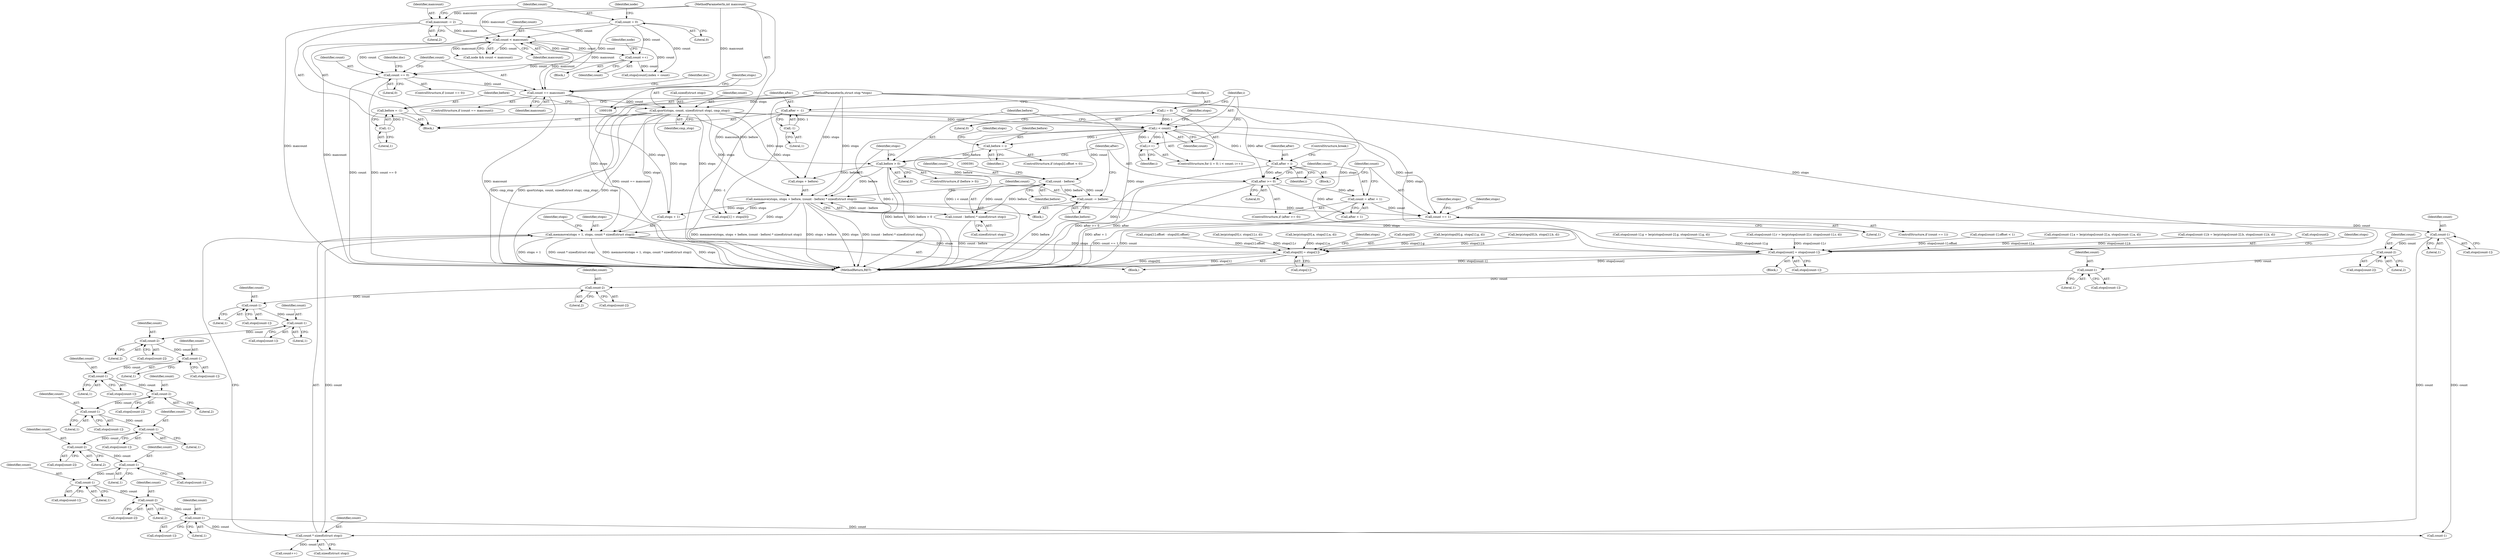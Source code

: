 digraph "0_ghostscript_60dabde18d7fe12b19da8b509bdfee9cc886aafc_2@API" {
"1000694" [label="(Call,memmove(stops + 1, stops, count * sizeof(struct stop)))"];
"1000328" [label="(Call,qsort(stops, count, sizeof(struct stop), cmp_stop))"];
"1000113" [label="(MethodParameterIn,struct stop *stops)"];
"1000320" [label="(Call,count == maxcount)"];
"1000238" [label="(Call,count == 0)"];
"1000126" [label="(Call,count = 0)"];
"1000132" [label="(Call,count < maxcount)"];
"1000231" [label="(Call,count ++)"];
"1000123" [label="(Call,maxcount -= 2)"];
"1000114" [label="(MethodParameterIn,int maxcount)"];
"1000381" [label="(Call,memmove(stops, stops + before, (count - before) * sizeof(struct stop)))"];
"1000377" [label="(Call,before > 0)"];
"1000360" [label="(Call,before = i)"];
"1000346" [label="(Call,i < count)"];
"1000343" [label="(Call,i = 0)"];
"1000349" [label="(Call,i++)"];
"1000334" [label="(Call,before = -1)"];
"1000336" [label="(Call,-1)"];
"1000386" [label="(Call,(count - before) * sizeof(struct stop))"];
"1000387" [label="(Call,count - before)"];
"1000699" [label="(Call,count * sizeof(struct stop))"];
"1000680" [label="(Call,count-1)"];
"1000673" [label="(Call,count-2)"];
"1000665" [label="(Call,count-1)"];
"1000656" [label="(Call,count-1)"];
"1000649" [label="(Call,count-2)"];
"1000641" [label="(Call,count-1)"];
"1000632" [label="(Call,count-1)"];
"1000625" [label="(Call,count-2)"];
"1000617" [label="(Call,count-1)"];
"1000608" [label="(Call,count-1)"];
"1000601" [label="(Call,count-2)"];
"1000593" [label="(Call,count-1)"];
"1000584" [label="(Call,count-1)"];
"1000576" [label="(Call,count-2)"];
"1000569" [label="(Call,count-1)"];
"1000561" [label="(Call,count-2)"];
"1000546" [label="(Call,count-1)"];
"1000405" [label="(Call,count == 1)"];
"1000399" [label="(Call,count = after + 1)"];
"1000396" [label="(Call,after >= 0)"];
"1000338" [label="(Call,after = -1)"];
"1000340" [label="(Call,-1)"];
"1000372" [label="(Call,after = i)"];
"1000392" [label="(Call,count -= before)"];
"1000703" [label="(Call,stops[0] = stops[1])"];
"1000730" [label="(Call,stops[count] = stops[count-1])"];
"1000717" [label="(Call,count++)"];
"1000128" [label="(Literal,0)"];
"1000349" [label="(Call,i++)"];
"1000362" [label="(Identifier,i)"];
"1000232" [label="(Identifier,count)"];
"1000681" [label="(Identifier,count)"];
"1000610" [label="(Literal,1)"];
"1000618" [label="(Identifier,count)"];
"1000386" [label="(Call,(count - before) * sizeof(struct stop))"];
"1000381" [label="(Call,memmove(stops, stops + before, (count - before) * sizeof(struct stop)))"];
"1000373" [label="(Identifier,after)"];
"1000380" [label="(Block,)"];
"1000661" [label="(Call,stops[count-1].a = lerp(stops[count-2].a, stops[count-1].a, d))"];
"1000671" [label="(Call,stops[count-2])"];
"1000729" [label="(Block,)"];
"1000695" [label="(Call,stops + 1)"];
"1000609" [label="(Identifier,count)"];
"1000390" [label="(Call,sizeof(struct stop))"];
"1000346" [label="(Call,i < count)"];
"1000591" [label="(Call,stops[count-1])"];
"1000548" [label="(Literal,1)"];
"1000404" [label="(ControlStructure,if (count == 1))"];
"1000124" [label="(Identifier,maxcount)"];
"1000511" [label="(Call,lerp(stops[0].b, stops[1].b, d))"];
"1000608" [label="(Call,count-1)"];
"1000240" [label="(Literal,0)"];
"1000724" [label="(Call,count-1)"];
"1000678" [label="(Call,stops[count-1])"];
"1000344" [label="(Identifier,i)"];
"1000634" [label="(Literal,1)"];
"1000578" [label="(Literal,2)"];
"1000115" [label="(Block,)"];
"1000585" [label="(Identifier,count)"];
"1000571" [label="(Literal,1)"];
"1000132" [label="(Call,count < maxcount)"];
"1000114" [label="(MethodParameterIn,int maxcount)"];
"1000647" [label="(Call,stops[count-2])"];
"1000639" [label="(Call,stops[count-1])"];
"1000234" [label="(Identifier,node)"];
"1000356" [label="(Identifier,stops)"];
"1000395" [label="(ControlStructure,if (after >= 0))"];
"1000328" [label="(Call,qsort(stops, count, sizeof(struct stop), cmp_stop))"];
"1000675" [label="(Literal,2)"];
"1000379" [label="(Literal,0)"];
"1000352" [label="(ControlStructure,if (stops[i].offset < 0))"];
"1000123" [label="(Call,maxcount -= 2)"];
"1000325" [label="(Identifier,doc)"];
"1000126" [label="(Call,count = 0)"];
"1000734" [label="(Call,stops[count-1])"];
"1000637" [label="(Call,stops[count-1].b = lerp(stops[count-2].b, stops[count-1].b, d))"];
"1000321" [label="(Identifier,count)"];
"1000319" [label="(ControlStructure,if (count == maxcount))"];
"1000649" [label="(Call,count-2)"];
"1000617" [label="(Call,count-1)"];
"1000595" [label="(Literal,1)"];
"1000401" [label="(Call,after + 1)"];
"1000593" [label="(Call,count-1)"];
"1000334" [label="(Call,before = -1)"];
"1000335" [label="(Identifier,before)"];
"1000700" [label="(Identifier,count)"];
"1000367" [label="(Identifier,stops)"];
"1000603" [label="(Literal,2)"];
"1000331" [label="(Call,sizeof(struct stop))"];
"1000398" [label="(Literal,0)"];
"1000371" [label="(Block,)"];
"1000340" [label="(Call,-1)"];
"1000546" [label="(Call,count-1)"];
"1000626" [label="(Identifier,count)"];
"1000406" [label="(Identifier,count)"];
"1000650" [label="(Identifier,count)"];
"1000375" [label="(ControlStructure,break;)"];
"1000341" [label="(Literal,1)"];
"1000707" [label="(Call,stops[1])"];
"1000544" [label="(Call,stops[count-1])"];
"1000168" [label="(Call,stops[count].index = count)"];
"1000451" [label="(Call,stops[1].offset - stops[0].offset)"];
"1000407" [label="(Literal,1)"];
"1000244" [label="(Identifier,doc)"];
"1000400" [label="(Identifier,count)"];
"1000619" [label="(Literal,1)"];
"1000383" [label="(Call,stops + before)"];
"1000642" [label="(Identifier,count)"];
"1000343" [label="(Call,i = 0)"];
"1000547" [label="(Identifier,count)"];
"1000682" [label="(Literal,1)"];
"1000231" [label="(Call,count ++)"];
"1000361" [label="(Identifier,before)"];
"1000731" [label="(Call,stops[count])"];
"1000703" [label="(Call,stops[0] = stops[1])"];
"1000405" [label="(Call,count == 1)"];
"1000378" [label="(Identifier,before)"];
"1000436" [label="(Identifier,stops)"];
"1000348" [label="(Identifier,count)"];
"1000658" [label="(Literal,1)"];
"1000387" [label="(Call,count - before)"];
"1000330" [label="(Identifier,count)"];
"1000586" [label="(Literal,1)"];
"1000345" [label="(Literal,0)"];
"1000475" [label="(Call,lerp(stops[0].r, stops[1].r, d))"];
"1000730" [label="(Call,stops[count] = stops[count-1])"];
"1000602" [label="(Identifier,count)"];
"1000130" [label="(Call,node && count < maxcount)"];
"1000360" [label="(Call,before = i)"];
"1000372" [label="(Call,after = i)"];
"1000666" [label="(Identifier,count)"];
"1000529" [label="(Call,lerp(stops[0].a, stops[1].a, d))"];
"1000742" [label="(Identifier,stops)"];
"1000574" [label="(Call,stops[count-2])"];
"1000337" [label="(Literal,1)"];
"1000320" [label="(Call,count == maxcount)"];
"1000409" [label="(Call,stops[1] = stops[0])"];
"1000393" [label="(Identifier,count)"];
"1000376" [label="(ControlStructure,if (before > 0))"];
"1000656" [label="(Call,count-1)"];
"1000133" [label="(Identifier,count)"];
"1000131" [label="(Identifier,node)"];
"1000567" [label="(Call,stops[count-1])"];
"1000127" [label="(Identifier,count)"];
"1000699" [label="(Call,count * sizeof(struct stop))"];
"1000613" [label="(Call,stops[count-1].g = lerp(stops[count-2].g, stops[count-1].g, d))"];
"1000623" [label="(Call,stops[count-2])"];
"1000563" [label="(Literal,2)"];
"1000713" [label="(Identifier,stops)"];
"1000347" [label="(Identifier,i)"];
"1000329" [label="(Identifier,stops)"];
"1000665" [label="(Call,count-1)"];
"1000338" [label="(Call,after = -1)"];
"1000134" [label="(Identifier,maxcount)"];
"1000704" [label="(Call,stops[0])"];
"1000657" [label="(Identifier,count)"];
"1000705" [label="(Identifier,stops)"];
"1000336" [label="(Call,-1)"];
"1000663" [label="(Call,stops[count-1])"];
"1000601" [label="(Call,count-2)"];
"1000394" [label="(Identifier,before)"];
"1000389" [label="(Identifier,before)"];
"1000680" [label="(Call,count-1)"];
"1000342" [label="(ControlStructure,for (i = 0; i < count; i++))"];
"1000582" [label="(Call,stops[count-1])"];
"1000392" [label="(Call,count -= before)"];
"1000569" [label="(Call,count-1)"];
"1000667" [label="(Literal,1)"];
"1000674" [label="(Identifier,count)"];
"1000388" [label="(Identifier,count)"];
"1000382" [label="(Identifier,stops)"];
"1000750" [label="(MethodReturn,RET)"];
"1000559" [label="(Call,stops[count-2])"];
"1000562" [label="(Identifier,count)"];
"1000374" [label="(Identifier,i)"];
"1000693" [label="(Block,)"];
"1000633" [label="(Identifier,count)"];
"1000570" [label="(Identifier,count)"];
"1000411" [label="(Identifier,stops)"];
"1000643" [label="(Literal,1)"];
"1000577" [label="(Identifier,count)"];
"1000576" [label="(Call,count-2)"];
"1000584" [label="(Call,count-1)"];
"1000627" [label="(Literal,2)"];
"1000694" [label="(Call,memmove(stops + 1, stops, count * sizeof(struct stop)))"];
"1000701" [label="(Call,sizeof(struct stop))"];
"1000698" [label="(Identifier,stops)"];
"1000113" [label="(MethodParameterIn,struct stop *stops)"];
"1000589" [label="(Call,stops[count-1].r = lerp(stops[count-2].r, stops[count-1].r, d))"];
"1000561" [label="(Call,count-2)"];
"1000237" [label="(ControlStructure,if (count == 0))"];
"1000396" [label="(Call,after >= 0)"];
"1000632" [label="(Call,count-1)"];
"1000159" [label="(Block,)"];
"1000125" [label="(Literal,2)"];
"1000377" [label="(Call,before > 0)"];
"1000630" [label="(Call,stops[count-1])"];
"1000322" [label="(Identifier,maxcount)"];
"1000397" [label="(Identifier,after)"];
"1000350" [label="(Identifier,i)"];
"1000493" [label="(Call,lerp(stops[0].g, stops[1].g, d))"];
"1000238" [label="(Call,count == 0)"];
"1000399" [label="(Call,count = after + 1)"];
"1000654" [label="(Call,stops[count-1])"];
"1000625" [label="(Call,count-2)"];
"1000599" [label="(Call,stops[count-2])"];
"1000333" [label="(Identifier,cmp_stop)"];
"1000651" [label="(Literal,2)"];
"1000673" [label="(Call,count-2)"];
"1000339" [label="(Identifier,after)"];
"1000606" [label="(Call,stops[count-1])"];
"1000615" [label="(Call,stops[count-1])"];
"1000239" [label="(Identifier,count)"];
"1000641" [label="(Call,count-1)"];
"1000720" [label="(Call,stops[count-1].offset < 1)"];
"1000594" [label="(Identifier,count)"];
"1000694" -> "1000693"  [label="AST: "];
"1000694" -> "1000699"  [label="CFG: "];
"1000695" -> "1000694"  [label="AST: "];
"1000698" -> "1000694"  [label="AST: "];
"1000699" -> "1000694"  [label="AST: "];
"1000705" -> "1000694"  [label="CFG: "];
"1000694" -> "1000750"  [label="DDG: stops + 1"];
"1000694" -> "1000750"  [label="DDG: count * sizeof(struct stop)"];
"1000694" -> "1000750"  [label="DDG: memmove(stops + 1, stops, count * sizeof(struct stop))"];
"1000694" -> "1000750"  [label="DDG: stops"];
"1000328" -> "1000694"  [label="DDG: stops"];
"1000381" -> "1000694"  [label="DDG: stops"];
"1000113" -> "1000694"  [label="DDG: stops"];
"1000699" -> "1000694"  [label="DDG: count"];
"1000694" -> "1000703"  [label="DDG: stops"];
"1000694" -> "1000730"  [label="DDG: stops"];
"1000328" -> "1000115"  [label="AST: "];
"1000328" -> "1000333"  [label="CFG: "];
"1000329" -> "1000328"  [label="AST: "];
"1000330" -> "1000328"  [label="AST: "];
"1000331" -> "1000328"  [label="AST: "];
"1000333" -> "1000328"  [label="AST: "];
"1000335" -> "1000328"  [label="CFG: "];
"1000328" -> "1000750"  [label="DDG: cmp_stop"];
"1000328" -> "1000750"  [label="DDG: qsort(stops, count, sizeof(struct stop), cmp_stop)"];
"1000328" -> "1000750"  [label="DDG: stops"];
"1000113" -> "1000328"  [label="DDG: stops"];
"1000320" -> "1000328"  [label="DDG: count"];
"1000328" -> "1000346"  [label="DDG: count"];
"1000328" -> "1000381"  [label="DDG: stops"];
"1000328" -> "1000383"  [label="DDG: stops"];
"1000328" -> "1000409"  [label="DDG: stops"];
"1000328" -> "1000695"  [label="DDG: stops"];
"1000328" -> "1000730"  [label="DDG: stops"];
"1000113" -> "1000109"  [label="AST: "];
"1000113" -> "1000750"  [label="DDG: stops"];
"1000113" -> "1000381"  [label="DDG: stops"];
"1000113" -> "1000383"  [label="DDG: stops"];
"1000113" -> "1000409"  [label="DDG: stops"];
"1000113" -> "1000695"  [label="DDG: stops"];
"1000113" -> "1000703"  [label="DDG: stops"];
"1000113" -> "1000730"  [label="DDG: stops"];
"1000320" -> "1000319"  [label="AST: "];
"1000320" -> "1000322"  [label="CFG: "];
"1000321" -> "1000320"  [label="AST: "];
"1000322" -> "1000320"  [label="AST: "];
"1000325" -> "1000320"  [label="CFG: "];
"1000329" -> "1000320"  [label="CFG: "];
"1000320" -> "1000750"  [label="DDG: maxcount"];
"1000320" -> "1000750"  [label="DDG: count == maxcount"];
"1000238" -> "1000320"  [label="DDG: count"];
"1000132" -> "1000320"  [label="DDG: maxcount"];
"1000123" -> "1000320"  [label="DDG: maxcount"];
"1000114" -> "1000320"  [label="DDG: maxcount"];
"1000238" -> "1000237"  [label="AST: "];
"1000238" -> "1000240"  [label="CFG: "];
"1000239" -> "1000238"  [label="AST: "];
"1000240" -> "1000238"  [label="AST: "];
"1000244" -> "1000238"  [label="CFG: "];
"1000321" -> "1000238"  [label="CFG: "];
"1000238" -> "1000750"  [label="DDG: count"];
"1000238" -> "1000750"  [label="DDG: count == 0"];
"1000126" -> "1000238"  [label="DDG: count"];
"1000132" -> "1000238"  [label="DDG: count"];
"1000231" -> "1000238"  [label="DDG: count"];
"1000126" -> "1000115"  [label="AST: "];
"1000126" -> "1000128"  [label="CFG: "];
"1000127" -> "1000126"  [label="AST: "];
"1000128" -> "1000126"  [label="AST: "];
"1000131" -> "1000126"  [label="CFG: "];
"1000126" -> "1000132"  [label="DDG: count"];
"1000126" -> "1000168"  [label="DDG: count"];
"1000126" -> "1000231"  [label="DDG: count"];
"1000132" -> "1000130"  [label="AST: "];
"1000132" -> "1000134"  [label="CFG: "];
"1000133" -> "1000132"  [label="AST: "];
"1000134" -> "1000132"  [label="AST: "];
"1000130" -> "1000132"  [label="CFG: "];
"1000132" -> "1000750"  [label="DDG: maxcount"];
"1000132" -> "1000130"  [label="DDG: count"];
"1000132" -> "1000130"  [label="DDG: maxcount"];
"1000231" -> "1000132"  [label="DDG: count"];
"1000123" -> "1000132"  [label="DDG: maxcount"];
"1000114" -> "1000132"  [label="DDG: maxcount"];
"1000132" -> "1000168"  [label="DDG: count"];
"1000132" -> "1000231"  [label="DDG: count"];
"1000231" -> "1000159"  [label="AST: "];
"1000231" -> "1000232"  [label="CFG: "];
"1000232" -> "1000231"  [label="AST: "];
"1000234" -> "1000231"  [label="CFG: "];
"1000231" -> "1000168"  [label="DDG: count"];
"1000123" -> "1000115"  [label="AST: "];
"1000123" -> "1000125"  [label="CFG: "];
"1000124" -> "1000123"  [label="AST: "];
"1000125" -> "1000123"  [label="AST: "];
"1000127" -> "1000123"  [label="CFG: "];
"1000123" -> "1000750"  [label="DDG: maxcount"];
"1000114" -> "1000123"  [label="DDG: maxcount"];
"1000114" -> "1000109"  [label="AST: "];
"1000114" -> "1000750"  [label="DDG: maxcount"];
"1000381" -> "1000380"  [label="AST: "];
"1000381" -> "1000386"  [label="CFG: "];
"1000382" -> "1000381"  [label="AST: "];
"1000383" -> "1000381"  [label="AST: "];
"1000386" -> "1000381"  [label="AST: "];
"1000393" -> "1000381"  [label="CFG: "];
"1000381" -> "1000750"  [label="DDG: stops + before"];
"1000381" -> "1000750"  [label="DDG: stops"];
"1000381" -> "1000750"  [label="DDG: (count - before) * sizeof(struct stop)"];
"1000381" -> "1000750"  [label="DDG: memmove(stops, stops + before, (count - before) * sizeof(struct stop))"];
"1000377" -> "1000381"  [label="DDG: before"];
"1000386" -> "1000381"  [label="DDG: count - before"];
"1000381" -> "1000409"  [label="DDG: stops"];
"1000381" -> "1000695"  [label="DDG: stops"];
"1000381" -> "1000730"  [label="DDG: stops"];
"1000377" -> "1000376"  [label="AST: "];
"1000377" -> "1000379"  [label="CFG: "];
"1000378" -> "1000377"  [label="AST: "];
"1000379" -> "1000377"  [label="AST: "];
"1000382" -> "1000377"  [label="CFG: "];
"1000397" -> "1000377"  [label="CFG: "];
"1000377" -> "1000750"  [label="DDG: before > 0"];
"1000377" -> "1000750"  [label="DDG: before"];
"1000360" -> "1000377"  [label="DDG: before"];
"1000334" -> "1000377"  [label="DDG: before"];
"1000377" -> "1000383"  [label="DDG: before"];
"1000377" -> "1000387"  [label="DDG: before"];
"1000360" -> "1000352"  [label="AST: "];
"1000360" -> "1000362"  [label="CFG: "];
"1000361" -> "1000360"  [label="AST: "];
"1000362" -> "1000360"  [label="AST: "];
"1000367" -> "1000360"  [label="CFG: "];
"1000346" -> "1000360"  [label="DDG: i"];
"1000346" -> "1000342"  [label="AST: "];
"1000346" -> "1000348"  [label="CFG: "];
"1000347" -> "1000346"  [label="AST: "];
"1000348" -> "1000346"  [label="AST: "];
"1000356" -> "1000346"  [label="CFG: "];
"1000378" -> "1000346"  [label="CFG: "];
"1000346" -> "1000750"  [label="DDG: i"];
"1000346" -> "1000750"  [label="DDG: i < count"];
"1000343" -> "1000346"  [label="DDG: i"];
"1000349" -> "1000346"  [label="DDG: i"];
"1000346" -> "1000349"  [label="DDG: i"];
"1000346" -> "1000372"  [label="DDG: i"];
"1000346" -> "1000387"  [label="DDG: count"];
"1000346" -> "1000405"  [label="DDG: count"];
"1000343" -> "1000342"  [label="AST: "];
"1000343" -> "1000345"  [label="CFG: "];
"1000344" -> "1000343"  [label="AST: "];
"1000345" -> "1000343"  [label="AST: "];
"1000347" -> "1000343"  [label="CFG: "];
"1000349" -> "1000342"  [label="AST: "];
"1000349" -> "1000350"  [label="CFG: "];
"1000350" -> "1000349"  [label="AST: "];
"1000347" -> "1000349"  [label="CFG: "];
"1000334" -> "1000115"  [label="AST: "];
"1000334" -> "1000336"  [label="CFG: "];
"1000335" -> "1000334"  [label="AST: "];
"1000336" -> "1000334"  [label="AST: "];
"1000339" -> "1000334"  [label="CFG: "];
"1000336" -> "1000334"  [label="DDG: 1"];
"1000336" -> "1000337"  [label="CFG: "];
"1000337" -> "1000336"  [label="AST: "];
"1000386" -> "1000390"  [label="CFG: "];
"1000387" -> "1000386"  [label="AST: "];
"1000390" -> "1000386"  [label="AST: "];
"1000386" -> "1000750"  [label="DDG: count - before"];
"1000387" -> "1000386"  [label="DDG: count"];
"1000387" -> "1000386"  [label="DDG: before"];
"1000387" -> "1000389"  [label="CFG: "];
"1000388" -> "1000387"  [label="AST: "];
"1000389" -> "1000387"  [label="AST: "];
"1000391" -> "1000387"  [label="CFG: "];
"1000387" -> "1000392"  [label="DDG: before"];
"1000387" -> "1000392"  [label="DDG: count"];
"1000699" -> "1000701"  [label="CFG: "];
"1000700" -> "1000699"  [label="AST: "];
"1000701" -> "1000699"  [label="AST: "];
"1000680" -> "1000699"  [label="DDG: count"];
"1000546" -> "1000699"  [label="DDG: count"];
"1000699" -> "1000717"  [label="DDG: count"];
"1000680" -> "1000678"  [label="AST: "];
"1000680" -> "1000682"  [label="CFG: "];
"1000681" -> "1000680"  [label="AST: "];
"1000682" -> "1000680"  [label="AST: "];
"1000678" -> "1000680"  [label="CFG: "];
"1000673" -> "1000680"  [label="DDG: count"];
"1000680" -> "1000724"  [label="DDG: count"];
"1000673" -> "1000671"  [label="AST: "];
"1000673" -> "1000675"  [label="CFG: "];
"1000674" -> "1000673"  [label="AST: "];
"1000675" -> "1000673"  [label="AST: "];
"1000671" -> "1000673"  [label="CFG: "];
"1000665" -> "1000673"  [label="DDG: count"];
"1000665" -> "1000663"  [label="AST: "];
"1000665" -> "1000667"  [label="CFG: "];
"1000666" -> "1000665"  [label="AST: "];
"1000667" -> "1000665"  [label="AST: "];
"1000663" -> "1000665"  [label="CFG: "];
"1000656" -> "1000665"  [label="DDG: count"];
"1000656" -> "1000654"  [label="AST: "];
"1000656" -> "1000658"  [label="CFG: "];
"1000657" -> "1000656"  [label="AST: "];
"1000658" -> "1000656"  [label="AST: "];
"1000654" -> "1000656"  [label="CFG: "];
"1000649" -> "1000656"  [label="DDG: count"];
"1000649" -> "1000647"  [label="AST: "];
"1000649" -> "1000651"  [label="CFG: "];
"1000650" -> "1000649"  [label="AST: "];
"1000651" -> "1000649"  [label="AST: "];
"1000647" -> "1000649"  [label="CFG: "];
"1000641" -> "1000649"  [label="DDG: count"];
"1000641" -> "1000639"  [label="AST: "];
"1000641" -> "1000643"  [label="CFG: "];
"1000642" -> "1000641"  [label="AST: "];
"1000643" -> "1000641"  [label="AST: "];
"1000639" -> "1000641"  [label="CFG: "];
"1000632" -> "1000641"  [label="DDG: count"];
"1000632" -> "1000630"  [label="AST: "];
"1000632" -> "1000634"  [label="CFG: "];
"1000633" -> "1000632"  [label="AST: "];
"1000634" -> "1000632"  [label="AST: "];
"1000630" -> "1000632"  [label="CFG: "];
"1000625" -> "1000632"  [label="DDG: count"];
"1000625" -> "1000623"  [label="AST: "];
"1000625" -> "1000627"  [label="CFG: "];
"1000626" -> "1000625"  [label="AST: "];
"1000627" -> "1000625"  [label="AST: "];
"1000623" -> "1000625"  [label="CFG: "];
"1000617" -> "1000625"  [label="DDG: count"];
"1000617" -> "1000615"  [label="AST: "];
"1000617" -> "1000619"  [label="CFG: "];
"1000618" -> "1000617"  [label="AST: "];
"1000619" -> "1000617"  [label="AST: "];
"1000615" -> "1000617"  [label="CFG: "];
"1000608" -> "1000617"  [label="DDG: count"];
"1000608" -> "1000606"  [label="AST: "];
"1000608" -> "1000610"  [label="CFG: "];
"1000609" -> "1000608"  [label="AST: "];
"1000610" -> "1000608"  [label="AST: "];
"1000606" -> "1000608"  [label="CFG: "];
"1000601" -> "1000608"  [label="DDG: count"];
"1000601" -> "1000599"  [label="AST: "];
"1000601" -> "1000603"  [label="CFG: "];
"1000602" -> "1000601"  [label="AST: "];
"1000603" -> "1000601"  [label="AST: "];
"1000599" -> "1000601"  [label="CFG: "];
"1000593" -> "1000601"  [label="DDG: count"];
"1000593" -> "1000591"  [label="AST: "];
"1000593" -> "1000595"  [label="CFG: "];
"1000594" -> "1000593"  [label="AST: "];
"1000595" -> "1000593"  [label="AST: "];
"1000591" -> "1000593"  [label="CFG: "];
"1000584" -> "1000593"  [label="DDG: count"];
"1000584" -> "1000582"  [label="AST: "];
"1000584" -> "1000586"  [label="CFG: "];
"1000585" -> "1000584"  [label="AST: "];
"1000586" -> "1000584"  [label="AST: "];
"1000582" -> "1000584"  [label="CFG: "];
"1000576" -> "1000584"  [label="DDG: count"];
"1000576" -> "1000574"  [label="AST: "];
"1000576" -> "1000578"  [label="CFG: "];
"1000577" -> "1000576"  [label="AST: "];
"1000578" -> "1000576"  [label="AST: "];
"1000574" -> "1000576"  [label="CFG: "];
"1000569" -> "1000576"  [label="DDG: count"];
"1000569" -> "1000567"  [label="AST: "];
"1000569" -> "1000571"  [label="CFG: "];
"1000570" -> "1000569"  [label="AST: "];
"1000571" -> "1000569"  [label="AST: "];
"1000567" -> "1000569"  [label="CFG: "];
"1000561" -> "1000569"  [label="DDG: count"];
"1000561" -> "1000559"  [label="AST: "];
"1000561" -> "1000563"  [label="CFG: "];
"1000562" -> "1000561"  [label="AST: "];
"1000563" -> "1000561"  [label="AST: "];
"1000559" -> "1000561"  [label="CFG: "];
"1000546" -> "1000561"  [label="DDG: count"];
"1000546" -> "1000544"  [label="AST: "];
"1000546" -> "1000548"  [label="CFG: "];
"1000547" -> "1000546"  [label="AST: "];
"1000548" -> "1000546"  [label="AST: "];
"1000544" -> "1000546"  [label="CFG: "];
"1000405" -> "1000546"  [label="DDG: count"];
"1000546" -> "1000724"  [label="DDG: count"];
"1000405" -> "1000404"  [label="AST: "];
"1000405" -> "1000407"  [label="CFG: "];
"1000406" -> "1000405"  [label="AST: "];
"1000407" -> "1000405"  [label="AST: "];
"1000411" -> "1000405"  [label="CFG: "];
"1000436" -> "1000405"  [label="CFG: "];
"1000405" -> "1000750"  [label="DDG: count == 1"];
"1000405" -> "1000750"  [label="DDG: count"];
"1000399" -> "1000405"  [label="DDG: count"];
"1000392" -> "1000405"  [label="DDG: count"];
"1000399" -> "1000395"  [label="AST: "];
"1000399" -> "1000401"  [label="CFG: "];
"1000400" -> "1000399"  [label="AST: "];
"1000401" -> "1000399"  [label="AST: "];
"1000406" -> "1000399"  [label="CFG: "];
"1000399" -> "1000750"  [label="DDG: after + 1"];
"1000396" -> "1000399"  [label="DDG: after"];
"1000396" -> "1000395"  [label="AST: "];
"1000396" -> "1000398"  [label="CFG: "];
"1000397" -> "1000396"  [label="AST: "];
"1000398" -> "1000396"  [label="AST: "];
"1000400" -> "1000396"  [label="CFG: "];
"1000406" -> "1000396"  [label="CFG: "];
"1000396" -> "1000750"  [label="DDG: after >= 0"];
"1000396" -> "1000750"  [label="DDG: after"];
"1000338" -> "1000396"  [label="DDG: after"];
"1000372" -> "1000396"  [label="DDG: after"];
"1000396" -> "1000401"  [label="DDG: after"];
"1000338" -> "1000115"  [label="AST: "];
"1000338" -> "1000340"  [label="CFG: "];
"1000339" -> "1000338"  [label="AST: "];
"1000340" -> "1000338"  [label="AST: "];
"1000344" -> "1000338"  [label="CFG: "];
"1000338" -> "1000750"  [label="DDG: -1"];
"1000340" -> "1000338"  [label="DDG: 1"];
"1000340" -> "1000341"  [label="CFG: "];
"1000341" -> "1000340"  [label="AST: "];
"1000372" -> "1000371"  [label="AST: "];
"1000372" -> "1000374"  [label="CFG: "];
"1000373" -> "1000372"  [label="AST: "];
"1000374" -> "1000372"  [label="AST: "];
"1000375" -> "1000372"  [label="CFG: "];
"1000372" -> "1000750"  [label="DDG: i"];
"1000392" -> "1000380"  [label="AST: "];
"1000392" -> "1000394"  [label="CFG: "];
"1000393" -> "1000392"  [label="AST: "];
"1000394" -> "1000392"  [label="AST: "];
"1000397" -> "1000392"  [label="CFG: "];
"1000392" -> "1000750"  [label="DDG: before"];
"1000703" -> "1000693"  [label="AST: "];
"1000703" -> "1000707"  [label="CFG: "];
"1000704" -> "1000703"  [label="AST: "];
"1000707" -> "1000703"  [label="AST: "];
"1000713" -> "1000703"  [label="CFG: "];
"1000703" -> "1000750"  [label="DDG: stops[1]"];
"1000703" -> "1000750"  [label="DDG: stops[0]"];
"1000451" -> "1000703"  [label="DDG: stops[1].offset"];
"1000493" -> "1000703"  [label="DDG: stops[1].g"];
"1000529" -> "1000703"  [label="DDG: stops[1].a"];
"1000475" -> "1000703"  [label="DDG: stops[1].r"];
"1000511" -> "1000703"  [label="DDG: stops[1].b"];
"1000730" -> "1000729"  [label="AST: "];
"1000730" -> "1000734"  [label="CFG: "];
"1000731" -> "1000730"  [label="AST: "];
"1000734" -> "1000730"  [label="AST: "];
"1000742" -> "1000730"  [label="CFG: "];
"1000730" -> "1000750"  [label="DDG: stops[count-1]"];
"1000730" -> "1000750"  [label="DDG: stops[count]"];
"1000613" -> "1000730"  [label="DDG: stops[count-1].g"];
"1000637" -> "1000730"  [label="DDG: stops[count-1].b"];
"1000589" -> "1000730"  [label="DDG: stops[count-1].r"];
"1000661" -> "1000730"  [label="DDG: stops[count-1].a"];
"1000720" -> "1000730"  [label="DDG: stops[count-1].offset"];
}
